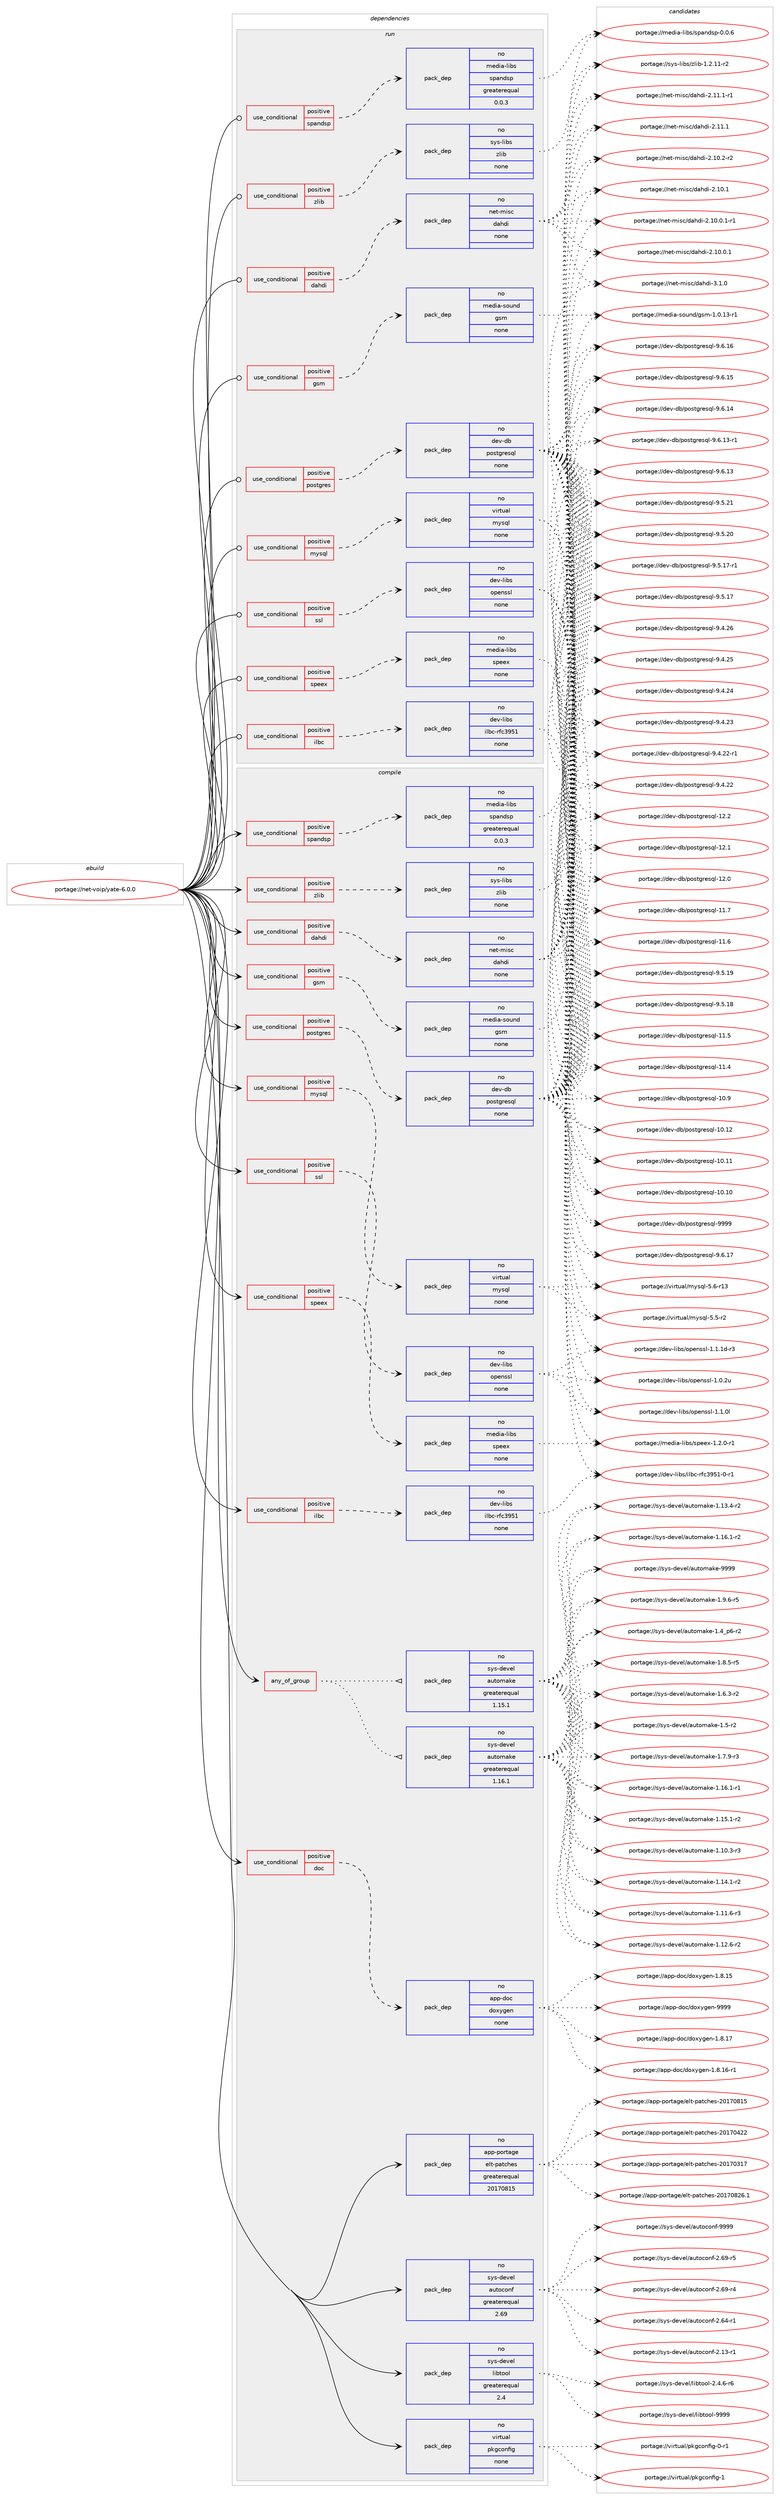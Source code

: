 digraph prolog {

# *************
# Graph options
# *************

newrank=true;
concentrate=true;
compound=true;
graph [rankdir=LR,fontname=Helvetica,fontsize=10,ranksep=1.5];#, ranksep=2.5, nodesep=0.2];
edge  [arrowhead=vee];
node  [fontname=Helvetica,fontsize=10];

# **********
# The ebuild
# **********

subgraph cluster_leftcol {
color=gray;
rank=same;
label=<<i>ebuild</i>>;
id [label="portage://net-voip/yate-6.0.0", color=red, width=4, href="../net-voip/yate-6.0.0.svg"];
}

# ****************
# The dependencies
# ****************

subgraph cluster_midcol {
color=gray;
label=<<i>dependencies</i>>;
subgraph cluster_compile {
fillcolor="#eeeeee";
style=filled;
label=<<i>compile</i>>;
subgraph any990 {
dependency47126 [label=<<TABLE BORDER="0" CELLBORDER="1" CELLSPACING="0" CELLPADDING="4"><TR><TD CELLPADDING="10">any_of_group</TD></TR></TABLE>>, shape=none, color=red];subgraph pack37690 {
dependency47127 [label=<<TABLE BORDER="0" CELLBORDER="1" CELLSPACING="0" CELLPADDING="4" WIDTH="220"><TR><TD ROWSPAN="6" CELLPADDING="30">pack_dep</TD></TR><TR><TD WIDTH="110">no</TD></TR><TR><TD>sys-devel</TD></TR><TR><TD>automake</TD></TR><TR><TD>greaterequal</TD></TR><TR><TD>1.16.1</TD></TR></TABLE>>, shape=none, color=blue];
}
dependency47126:e -> dependency47127:w [weight=20,style="dotted",arrowhead="oinv"];
subgraph pack37691 {
dependency47128 [label=<<TABLE BORDER="0" CELLBORDER="1" CELLSPACING="0" CELLPADDING="4" WIDTH="220"><TR><TD ROWSPAN="6" CELLPADDING="30">pack_dep</TD></TR><TR><TD WIDTH="110">no</TD></TR><TR><TD>sys-devel</TD></TR><TR><TD>automake</TD></TR><TR><TD>greaterequal</TD></TR><TR><TD>1.15.1</TD></TR></TABLE>>, shape=none, color=blue];
}
dependency47126:e -> dependency47128:w [weight=20,style="dotted",arrowhead="oinv"];
}
id:e -> dependency47126:w [weight=20,style="solid",arrowhead="vee"];
subgraph cond8442 {
dependency47129 [label=<<TABLE BORDER="0" CELLBORDER="1" CELLSPACING="0" CELLPADDING="4"><TR><TD ROWSPAN="3" CELLPADDING="10">use_conditional</TD></TR><TR><TD>positive</TD></TR><TR><TD>dahdi</TD></TR></TABLE>>, shape=none, color=red];
subgraph pack37692 {
dependency47130 [label=<<TABLE BORDER="0" CELLBORDER="1" CELLSPACING="0" CELLPADDING="4" WIDTH="220"><TR><TD ROWSPAN="6" CELLPADDING="30">pack_dep</TD></TR><TR><TD WIDTH="110">no</TD></TR><TR><TD>net-misc</TD></TR><TR><TD>dahdi</TD></TR><TR><TD>none</TD></TR><TR><TD></TD></TR></TABLE>>, shape=none, color=blue];
}
dependency47129:e -> dependency47130:w [weight=20,style="dashed",arrowhead="vee"];
}
id:e -> dependency47129:w [weight=20,style="solid",arrowhead="vee"];
subgraph cond8443 {
dependency47131 [label=<<TABLE BORDER="0" CELLBORDER="1" CELLSPACING="0" CELLPADDING="4"><TR><TD ROWSPAN="3" CELLPADDING="10">use_conditional</TD></TR><TR><TD>positive</TD></TR><TR><TD>doc</TD></TR></TABLE>>, shape=none, color=red];
subgraph pack37693 {
dependency47132 [label=<<TABLE BORDER="0" CELLBORDER="1" CELLSPACING="0" CELLPADDING="4" WIDTH="220"><TR><TD ROWSPAN="6" CELLPADDING="30">pack_dep</TD></TR><TR><TD WIDTH="110">no</TD></TR><TR><TD>app-doc</TD></TR><TR><TD>doxygen</TD></TR><TR><TD>none</TD></TR><TR><TD></TD></TR></TABLE>>, shape=none, color=blue];
}
dependency47131:e -> dependency47132:w [weight=20,style="dashed",arrowhead="vee"];
}
id:e -> dependency47131:w [weight=20,style="solid",arrowhead="vee"];
subgraph cond8444 {
dependency47133 [label=<<TABLE BORDER="0" CELLBORDER="1" CELLSPACING="0" CELLPADDING="4"><TR><TD ROWSPAN="3" CELLPADDING="10">use_conditional</TD></TR><TR><TD>positive</TD></TR><TR><TD>gsm</TD></TR></TABLE>>, shape=none, color=red];
subgraph pack37694 {
dependency47134 [label=<<TABLE BORDER="0" CELLBORDER="1" CELLSPACING="0" CELLPADDING="4" WIDTH="220"><TR><TD ROWSPAN="6" CELLPADDING="30">pack_dep</TD></TR><TR><TD WIDTH="110">no</TD></TR><TR><TD>media-sound</TD></TR><TR><TD>gsm</TD></TR><TR><TD>none</TD></TR><TR><TD></TD></TR></TABLE>>, shape=none, color=blue];
}
dependency47133:e -> dependency47134:w [weight=20,style="dashed",arrowhead="vee"];
}
id:e -> dependency47133:w [weight=20,style="solid",arrowhead="vee"];
subgraph cond8445 {
dependency47135 [label=<<TABLE BORDER="0" CELLBORDER="1" CELLSPACING="0" CELLPADDING="4"><TR><TD ROWSPAN="3" CELLPADDING="10">use_conditional</TD></TR><TR><TD>positive</TD></TR><TR><TD>ilbc</TD></TR></TABLE>>, shape=none, color=red];
subgraph pack37695 {
dependency47136 [label=<<TABLE BORDER="0" CELLBORDER="1" CELLSPACING="0" CELLPADDING="4" WIDTH="220"><TR><TD ROWSPAN="6" CELLPADDING="30">pack_dep</TD></TR><TR><TD WIDTH="110">no</TD></TR><TR><TD>dev-libs</TD></TR><TR><TD>ilbc-rfc3951</TD></TR><TR><TD>none</TD></TR><TR><TD></TD></TR></TABLE>>, shape=none, color=blue];
}
dependency47135:e -> dependency47136:w [weight=20,style="dashed",arrowhead="vee"];
}
id:e -> dependency47135:w [weight=20,style="solid",arrowhead="vee"];
subgraph cond8446 {
dependency47137 [label=<<TABLE BORDER="0" CELLBORDER="1" CELLSPACING="0" CELLPADDING="4"><TR><TD ROWSPAN="3" CELLPADDING="10">use_conditional</TD></TR><TR><TD>positive</TD></TR><TR><TD>mysql</TD></TR></TABLE>>, shape=none, color=red];
subgraph pack37696 {
dependency47138 [label=<<TABLE BORDER="0" CELLBORDER="1" CELLSPACING="0" CELLPADDING="4" WIDTH="220"><TR><TD ROWSPAN="6" CELLPADDING="30">pack_dep</TD></TR><TR><TD WIDTH="110">no</TD></TR><TR><TD>virtual</TD></TR><TR><TD>mysql</TD></TR><TR><TD>none</TD></TR><TR><TD></TD></TR></TABLE>>, shape=none, color=blue];
}
dependency47137:e -> dependency47138:w [weight=20,style="dashed",arrowhead="vee"];
}
id:e -> dependency47137:w [weight=20,style="solid",arrowhead="vee"];
subgraph cond8447 {
dependency47139 [label=<<TABLE BORDER="0" CELLBORDER="1" CELLSPACING="0" CELLPADDING="4"><TR><TD ROWSPAN="3" CELLPADDING="10">use_conditional</TD></TR><TR><TD>positive</TD></TR><TR><TD>postgres</TD></TR></TABLE>>, shape=none, color=red];
subgraph pack37697 {
dependency47140 [label=<<TABLE BORDER="0" CELLBORDER="1" CELLSPACING="0" CELLPADDING="4" WIDTH="220"><TR><TD ROWSPAN="6" CELLPADDING="30">pack_dep</TD></TR><TR><TD WIDTH="110">no</TD></TR><TR><TD>dev-db</TD></TR><TR><TD>postgresql</TD></TR><TR><TD>none</TD></TR><TR><TD></TD></TR></TABLE>>, shape=none, color=blue];
}
dependency47139:e -> dependency47140:w [weight=20,style="dashed",arrowhead="vee"];
}
id:e -> dependency47139:w [weight=20,style="solid",arrowhead="vee"];
subgraph cond8448 {
dependency47141 [label=<<TABLE BORDER="0" CELLBORDER="1" CELLSPACING="0" CELLPADDING="4"><TR><TD ROWSPAN="3" CELLPADDING="10">use_conditional</TD></TR><TR><TD>positive</TD></TR><TR><TD>spandsp</TD></TR></TABLE>>, shape=none, color=red];
subgraph pack37698 {
dependency47142 [label=<<TABLE BORDER="0" CELLBORDER="1" CELLSPACING="0" CELLPADDING="4" WIDTH="220"><TR><TD ROWSPAN="6" CELLPADDING="30">pack_dep</TD></TR><TR><TD WIDTH="110">no</TD></TR><TR><TD>media-libs</TD></TR><TR><TD>spandsp</TD></TR><TR><TD>greaterequal</TD></TR><TR><TD>0.0.3</TD></TR></TABLE>>, shape=none, color=blue];
}
dependency47141:e -> dependency47142:w [weight=20,style="dashed",arrowhead="vee"];
}
id:e -> dependency47141:w [weight=20,style="solid",arrowhead="vee"];
subgraph cond8449 {
dependency47143 [label=<<TABLE BORDER="0" CELLBORDER="1" CELLSPACING="0" CELLPADDING="4"><TR><TD ROWSPAN="3" CELLPADDING="10">use_conditional</TD></TR><TR><TD>positive</TD></TR><TR><TD>speex</TD></TR></TABLE>>, shape=none, color=red];
subgraph pack37699 {
dependency47144 [label=<<TABLE BORDER="0" CELLBORDER="1" CELLSPACING="0" CELLPADDING="4" WIDTH="220"><TR><TD ROWSPAN="6" CELLPADDING="30">pack_dep</TD></TR><TR><TD WIDTH="110">no</TD></TR><TR><TD>media-libs</TD></TR><TR><TD>speex</TD></TR><TR><TD>none</TD></TR><TR><TD></TD></TR></TABLE>>, shape=none, color=blue];
}
dependency47143:e -> dependency47144:w [weight=20,style="dashed",arrowhead="vee"];
}
id:e -> dependency47143:w [weight=20,style="solid",arrowhead="vee"];
subgraph cond8450 {
dependency47145 [label=<<TABLE BORDER="0" CELLBORDER="1" CELLSPACING="0" CELLPADDING="4"><TR><TD ROWSPAN="3" CELLPADDING="10">use_conditional</TD></TR><TR><TD>positive</TD></TR><TR><TD>ssl</TD></TR></TABLE>>, shape=none, color=red];
subgraph pack37700 {
dependency47146 [label=<<TABLE BORDER="0" CELLBORDER="1" CELLSPACING="0" CELLPADDING="4" WIDTH="220"><TR><TD ROWSPAN="6" CELLPADDING="30">pack_dep</TD></TR><TR><TD WIDTH="110">no</TD></TR><TR><TD>dev-libs</TD></TR><TR><TD>openssl</TD></TR><TR><TD>none</TD></TR><TR><TD></TD></TR></TABLE>>, shape=none, color=blue];
}
dependency47145:e -> dependency47146:w [weight=20,style="dashed",arrowhead="vee"];
}
id:e -> dependency47145:w [weight=20,style="solid",arrowhead="vee"];
subgraph cond8451 {
dependency47147 [label=<<TABLE BORDER="0" CELLBORDER="1" CELLSPACING="0" CELLPADDING="4"><TR><TD ROWSPAN="3" CELLPADDING="10">use_conditional</TD></TR><TR><TD>positive</TD></TR><TR><TD>zlib</TD></TR></TABLE>>, shape=none, color=red];
subgraph pack37701 {
dependency47148 [label=<<TABLE BORDER="0" CELLBORDER="1" CELLSPACING="0" CELLPADDING="4" WIDTH="220"><TR><TD ROWSPAN="6" CELLPADDING="30">pack_dep</TD></TR><TR><TD WIDTH="110">no</TD></TR><TR><TD>sys-libs</TD></TR><TR><TD>zlib</TD></TR><TR><TD>none</TD></TR><TR><TD></TD></TR></TABLE>>, shape=none, color=blue];
}
dependency47147:e -> dependency47148:w [weight=20,style="dashed",arrowhead="vee"];
}
id:e -> dependency47147:w [weight=20,style="solid",arrowhead="vee"];
subgraph pack37702 {
dependency47149 [label=<<TABLE BORDER="0" CELLBORDER="1" CELLSPACING="0" CELLPADDING="4" WIDTH="220"><TR><TD ROWSPAN="6" CELLPADDING="30">pack_dep</TD></TR><TR><TD WIDTH="110">no</TD></TR><TR><TD>app-portage</TD></TR><TR><TD>elt-patches</TD></TR><TR><TD>greaterequal</TD></TR><TR><TD>20170815</TD></TR></TABLE>>, shape=none, color=blue];
}
id:e -> dependency47149:w [weight=20,style="solid",arrowhead="vee"];
subgraph pack37703 {
dependency47150 [label=<<TABLE BORDER="0" CELLBORDER="1" CELLSPACING="0" CELLPADDING="4" WIDTH="220"><TR><TD ROWSPAN="6" CELLPADDING="30">pack_dep</TD></TR><TR><TD WIDTH="110">no</TD></TR><TR><TD>sys-devel</TD></TR><TR><TD>autoconf</TD></TR><TR><TD>greaterequal</TD></TR><TR><TD>2.69</TD></TR></TABLE>>, shape=none, color=blue];
}
id:e -> dependency47150:w [weight=20,style="solid",arrowhead="vee"];
subgraph pack37704 {
dependency47151 [label=<<TABLE BORDER="0" CELLBORDER="1" CELLSPACING="0" CELLPADDING="4" WIDTH="220"><TR><TD ROWSPAN="6" CELLPADDING="30">pack_dep</TD></TR><TR><TD WIDTH="110">no</TD></TR><TR><TD>sys-devel</TD></TR><TR><TD>libtool</TD></TR><TR><TD>greaterequal</TD></TR><TR><TD>2.4</TD></TR></TABLE>>, shape=none, color=blue];
}
id:e -> dependency47151:w [weight=20,style="solid",arrowhead="vee"];
subgraph pack37705 {
dependency47152 [label=<<TABLE BORDER="0" CELLBORDER="1" CELLSPACING="0" CELLPADDING="4" WIDTH="220"><TR><TD ROWSPAN="6" CELLPADDING="30">pack_dep</TD></TR><TR><TD WIDTH="110">no</TD></TR><TR><TD>virtual</TD></TR><TR><TD>pkgconfig</TD></TR><TR><TD>none</TD></TR><TR><TD></TD></TR></TABLE>>, shape=none, color=blue];
}
id:e -> dependency47152:w [weight=20,style="solid",arrowhead="vee"];
}
subgraph cluster_compileandrun {
fillcolor="#eeeeee";
style=filled;
label=<<i>compile and run</i>>;
}
subgraph cluster_run {
fillcolor="#eeeeee";
style=filled;
label=<<i>run</i>>;
subgraph cond8452 {
dependency47153 [label=<<TABLE BORDER="0" CELLBORDER="1" CELLSPACING="0" CELLPADDING="4"><TR><TD ROWSPAN="3" CELLPADDING="10">use_conditional</TD></TR><TR><TD>positive</TD></TR><TR><TD>dahdi</TD></TR></TABLE>>, shape=none, color=red];
subgraph pack37706 {
dependency47154 [label=<<TABLE BORDER="0" CELLBORDER="1" CELLSPACING="0" CELLPADDING="4" WIDTH="220"><TR><TD ROWSPAN="6" CELLPADDING="30">pack_dep</TD></TR><TR><TD WIDTH="110">no</TD></TR><TR><TD>net-misc</TD></TR><TR><TD>dahdi</TD></TR><TR><TD>none</TD></TR><TR><TD></TD></TR></TABLE>>, shape=none, color=blue];
}
dependency47153:e -> dependency47154:w [weight=20,style="dashed",arrowhead="vee"];
}
id:e -> dependency47153:w [weight=20,style="solid",arrowhead="odot"];
subgraph cond8453 {
dependency47155 [label=<<TABLE BORDER="0" CELLBORDER="1" CELLSPACING="0" CELLPADDING="4"><TR><TD ROWSPAN="3" CELLPADDING="10">use_conditional</TD></TR><TR><TD>positive</TD></TR><TR><TD>gsm</TD></TR></TABLE>>, shape=none, color=red];
subgraph pack37707 {
dependency47156 [label=<<TABLE BORDER="0" CELLBORDER="1" CELLSPACING="0" CELLPADDING="4" WIDTH="220"><TR><TD ROWSPAN="6" CELLPADDING="30">pack_dep</TD></TR><TR><TD WIDTH="110">no</TD></TR><TR><TD>media-sound</TD></TR><TR><TD>gsm</TD></TR><TR><TD>none</TD></TR><TR><TD></TD></TR></TABLE>>, shape=none, color=blue];
}
dependency47155:e -> dependency47156:w [weight=20,style="dashed",arrowhead="vee"];
}
id:e -> dependency47155:w [weight=20,style="solid",arrowhead="odot"];
subgraph cond8454 {
dependency47157 [label=<<TABLE BORDER="0" CELLBORDER="1" CELLSPACING="0" CELLPADDING="4"><TR><TD ROWSPAN="3" CELLPADDING="10">use_conditional</TD></TR><TR><TD>positive</TD></TR><TR><TD>ilbc</TD></TR></TABLE>>, shape=none, color=red];
subgraph pack37708 {
dependency47158 [label=<<TABLE BORDER="0" CELLBORDER="1" CELLSPACING="0" CELLPADDING="4" WIDTH="220"><TR><TD ROWSPAN="6" CELLPADDING="30">pack_dep</TD></TR><TR><TD WIDTH="110">no</TD></TR><TR><TD>dev-libs</TD></TR><TR><TD>ilbc-rfc3951</TD></TR><TR><TD>none</TD></TR><TR><TD></TD></TR></TABLE>>, shape=none, color=blue];
}
dependency47157:e -> dependency47158:w [weight=20,style="dashed",arrowhead="vee"];
}
id:e -> dependency47157:w [weight=20,style="solid",arrowhead="odot"];
subgraph cond8455 {
dependency47159 [label=<<TABLE BORDER="0" CELLBORDER="1" CELLSPACING="0" CELLPADDING="4"><TR><TD ROWSPAN="3" CELLPADDING="10">use_conditional</TD></TR><TR><TD>positive</TD></TR><TR><TD>mysql</TD></TR></TABLE>>, shape=none, color=red];
subgraph pack37709 {
dependency47160 [label=<<TABLE BORDER="0" CELLBORDER="1" CELLSPACING="0" CELLPADDING="4" WIDTH="220"><TR><TD ROWSPAN="6" CELLPADDING="30">pack_dep</TD></TR><TR><TD WIDTH="110">no</TD></TR><TR><TD>virtual</TD></TR><TR><TD>mysql</TD></TR><TR><TD>none</TD></TR><TR><TD></TD></TR></TABLE>>, shape=none, color=blue];
}
dependency47159:e -> dependency47160:w [weight=20,style="dashed",arrowhead="vee"];
}
id:e -> dependency47159:w [weight=20,style="solid",arrowhead="odot"];
subgraph cond8456 {
dependency47161 [label=<<TABLE BORDER="0" CELLBORDER="1" CELLSPACING="0" CELLPADDING="4"><TR><TD ROWSPAN="3" CELLPADDING="10">use_conditional</TD></TR><TR><TD>positive</TD></TR><TR><TD>postgres</TD></TR></TABLE>>, shape=none, color=red];
subgraph pack37710 {
dependency47162 [label=<<TABLE BORDER="0" CELLBORDER="1" CELLSPACING="0" CELLPADDING="4" WIDTH="220"><TR><TD ROWSPAN="6" CELLPADDING="30">pack_dep</TD></TR><TR><TD WIDTH="110">no</TD></TR><TR><TD>dev-db</TD></TR><TR><TD>postgresql</TD></TR><TR><TD>none</TD></TR><TR><TD></TD></TR></TABLE>>, shape=none, color=blue];
}
dependency47161:e -> dependency47162:w [weight=20,style="dashed",arrowhead="vee"];
}
id:e -> dependency47161:w [weight=20,style="solid",arrowhead="odot"];
subgraph cond8457 {
dependency47163 [label=<<TABLE BORDER="0" CELLBORDER="1" CELLSPACING="0" CELLPADDING="4"><TR><TD ROWSPAN="3" CELLPADDING="10">use_conditional</TD></TR><TR><TD>positive</TD></TR><TR><TD>spandsp</TD></TR></TABLE>>, shape=none, color=red];
subgraph pack37711 {
dependency47164 [label=<<TABLE BORDER="0" CELLBORDER="1" CELLSPACING="0" CELLPADDING="4" WIDTH="220"><TR><TD ROWSPAN="6" CELLPADDING="30">pack_dep</TD></TR><TR><TD WIDTH="110">no</TD></TR><TR><TD>media-libs</TD></TR><TR><TD>spandsp</TD></TR><TR><TD>greaterequal</TD></TR><TR><TD>0.0.3</TD></TR></TABLE>>, shape=none, color=blue];
}
dependency47163:e -> dependency47164:w [weight=20,style="dashed",arrowhead="vee"];
}
id:e -> dependency47163:w [weight=20,style="solid",arrowhead="odot"];
subgraph cond8458 {
dependency47165 [label=<<TABLE BORDER="0" CELLBORDER="1" CELLSPACING="0" CELLPADDING="4"><TR><TD ROWSPAN="3" CELLPADDING="10">use_conditional</TD></TR><TR><TD>positive</TD></TR><TR><TD>speex</TD></TR></TABLE>>, shape=none, color=red];
subgraph pack37712 {
dependency47166 [label=<<TABLE BORDER="0" CELLBORDER="1" CELLSPACING="0" CELLPADDING="4" WIDTH="220"><TR><TD ROWSPAN="6" CELLPADDING="30">pack_dep</TD></TR><TR><TD WIDTH="110">no</TD></TR><TR><TD>media-libs</TD></TR><TR><TD>speex</TD></TR><TR><TD>none</TD></TR><TR><TD></TD></TR></TABLE>>, shape=none, color=blue];
}
dependency47165:e -> dependency47166:w [weight=20,style="dashed",arrowhead="vee"];
}
id:e -> dependency47165:w [weight=20,style="solid",arrowhead="odot"];
subgraph cond8459 {
dependency47167 [label=<<TABLE BORDER="0" CELLBORDER="1" CELLSPACING="0" CELLPADDING="4"><TR><TD ROWSPAN="3" CELLPADDING="10">use_conditional</TD></TR><TR><TD>positive</TD></TR><TR><TD>ssl</TD></TR></TABLE>>, shape=none, color=red];
subgraph pack37713 {
dependency47168 [label=<<TABLE BORDER="0" CELLBORDER="1" CELLSPACING="0" CELLPADDING="4" WIDTH="220"><TR><TD ROWSPAN="6" CELLPADDING="30">pack_dep</TD></TR><TR><TD WIDTH="110">no</TD></TR><TR><TD>dev-libs</TD></TR><TR><TD>openssl</TD></TR><TR><TD>none</TD></TR><TR><TD></TD></TR></TABLE>>, shape=none, color=blue];
}
dependency47167:e -> dependency47168:w [weight=20,style="dashed",arrowhead="vee"];
}
id:e -> dependency47167:w [weight=20,style="solid",arrowhead="odot"];
subgraph cond8460 {
dependency47169 [label=<<TABLE BORDER="0" CELLBORDER="1" CELLSPACING="0" CELLPADDING="4"><TR><TD ROWSPAN="3" CELLPADDING="10">use_conditional</TD></TR><TR><TD>positive</TD></TR><TR><TD>zlib</TD></TR></TABLE>>, shape=none, color=red];
subgraph pack37714 {
dependency47170 [label=<<TABLE BORDER="0" CELLBORDER="1" CELLSPACING="0" CELLPADDING="4" WIDTH="220"><TR><TD ROWSPAN="6" CELLPADDING="30">pack_dep</TD></TR><TR><TD WIDTH="110">no</TD></TR><TR><TD>sys-libs</TD></TR><TR><TD>zlib</TD></TR><TR><TD>none</TD></TR><TR><TD></TD></TR></TABLE>>, shape=none, color=blue];
}
dependency47169:e -> dependency47170:w [weight=20,style="dashed",arrowhead="vee"];
}
id:e -> dependency47169:w [weight=20,style="solid",arrowhead="odot"];
}
}

# **************
# The candidates
# **************

subgraph cluster_choices {
rank=same;
color=gray;
label=<<i>candidates</i>>;

subgraph choice37690 {
color=black;
nodesep=1;
choice115121115451001011181011084797117116111109971071014557575757 [label="portage://sys-devel/automake-9999", color=red, width=4,href="../sys-devel/automake-9999.svg"];
choice115121115451001011181011084797117116111109971071014549465746544511453 [label="portage://sys-devel/automake-1.9.6-r5", color=red, width=4,href="../sys-devel/automake-1.9.6-r5.svg"];
choice115121115451001011181011084797117116111109971071014549465646534511453 [label="portage://sys-devel/automake-1.8.5-r5", color=red, width=4,href="../sys-devel/automake-1.8.5-r5.svg"];
choice115121115451001011181011084797117116111109971071014549465546574511451 [label="portage://sys-devel/automake-1.7.9-r3", color=red, width=4,href="../sys-devel/automake-1.7.9-r3.svg"];
choice115121115451001011181011084797117116111109971071014549465446514511450 [label="portage://sys-devel/automake-1.6.3-r2", color=red, width=4,href="../sys-devel/automake-1.6.3-r2.svg"];
choice11512111545100101118101108479711711611110997107101454946534511450 [label="portage://sys-devel/automake-1.5-r2", color=red, width=4,href="../sys-devel/automake-1.5-r2.svg"];
choice115121115451001011181011084797117116111109971071014549465295112544511450 [label="portage://sys-devel/automake-1.4_p6-r2", color=red, width=4,href="../sys-devel/automake-1.4_p6-r2.svg"];
choice11512111545100101118101108479711711611110997107101454946495446494511450 [label="portage://sys-devel/automake-1.16.1-r2", color=red, width=4,href="../sys-devel/automake-1.16.1-r2.svg"];
choice11512111545100101118101108479711711611110997107101454946495446494511449 [label="portage://sys-devel/automake-1.16.1-r1", color=red, width=4,href="../sys-devel/automake-1.16.1-r1.svg"];
choice11512111545100101118101108479711711611110997107101454946495346494511450 [label="portage://sys-devel/automake-1.15.1-r2", color=red, width=4,href="../sys-devel/automake-1.15.1-r2.svg"];
choice11512111545100101118101108479711711611110997107101454946495246494511450 [label="portage://sys-devel/automake-1.14.1-r2", color=red, width=4,href="../sys-devel/automake-1.14.1-r2.svg"];
choice11512111545100101118101108479711711611110997107101454946495146524511450 [label="portage://sys-devel/automake-1.13.4-r2", color=red, width=4,href="../sys-devel/automake-1.13.4-r2.svg"];
choice11512111545100101118101108479711711611110997107101454946495046544511450 [label="portage://sys-devel/automake-1.12.6-r2", color=red, width=4,href="../sys-devel/automake-1.12.6-r2.svg"];
choice11512111545100101118101108479711711611110997107101454946494946544511451 [label="portage://sys-devel/automake-1.11.6-r3", color=red, width=4,href="../sys-devel/automake-1.11.6-r3.svg"];
choice11512111545100101118101108479711711611110997107101454946494846514511451 [label="portage://sys-devel/automake-1.10.3-r3", color=red, width=4,href="../sys-devel/automake-1.10.3-r3.svg"];
dependency47127:e -> choice115121115451001011181011084797117116111109971071014557575757:w [style=dotted,weight="100"];
dependency47127:e -> choice115121115451001011181011084797117116111109971071014549465746544511453:w [style=dotted,weight="100"];
dependency47127:e -> choice115121115451001011181011084797117116111109971071014549465646534511453:w [style=dotted,weight="100"];
dependency47127:e -> choice115121115451001011181011084797117116111109971071014549465546574511451:w [style=dotted,weight="100"];
dependency47127:e -> choice115121115451001011181011084797117116111109971071014549465446514511450:w [style=dotted,weight="100"];
dependency47127:e -> choice11512111545100101118101108479711711611110997107101454946534511450:w [style=dotted,weight="100"];
dependency47127:e -> choice115121115451001011181011084797117116111109971071014549465295112544511450:w [style=dotted,weight="100"];
dependency47127:e -> choice11512111545100101118101108479711711611110997107101454946495446494511450:w [style=dotted,weight="100"];
dependency47127:e -> choice11512111545100101118101108479711711611110997107101454946495446494511449:w [style=dotted,weight="100"];
dependency47127:e -> choice11512111545100101118101108479711711611110997107101454946495346494511450:w [style=dotted,weight="100"];
dependency47127:e -> choice11512111545100101118101108479711711611110997107101454946495246494511450:w [style=dotted,weight="100"];
dependency47127:e -> choice11512111545100101118101108479711711611110997107101454946495146524511450:w [style=dotted,weight="100"];
dependency47127:e -> choice11512111545100101118101108479711711611110997107101454946495046544511450:w [style=dotted,weight="100"];
dependency47127:e -> choice11512111545100101118101108479711711611110997107101454946494946544511451:w [style=dotted,weight="100"];
dependency47127:e -> choice11512111545100101118101108479711711611110997107101454946494846514511451:w [style=dotted,weight="100"];
}
subgraph choice37691 {
color=black;
nodesep=1;
choice115121115451001011181011084797117116111109971071014557575757 [label="portage://sys-devel/automake-9999", color=red, width=4,href="../sys-devel/automake-9999.svg"];
choice115121115451001011181011084797117116111109971071014549465746544511453 [label="portage://sys-devel/automake-1.9.6-r5", color=red, width=4,href="../sys-devel/automake-1.9.6-r5.svg"];
choice115121115451001011181011084797117116111109971071014549465646534511453 [label="portage://sys-devel/automake-1.8.5-r5", color=red, width=4,href="../sys-devel/automake-1.8.5-r5.svg"];
choice115121115451001011181011084797117116111109971071014549465546574511451 [label="portage://sys-devel/automake-1.7.9-r3", color=red, width=4,href="../sys-devel/automake-1.7.9-r3.svg"];
choice115121115451001011181011084797117116111109971071014549465446514511450 [label="portage://sys-devel/automake-1.6.3-r2", color=red, width=4,href="../sys-devel/automake-1.6.3-r2.svg"];
choice11512111545100101118101108479711711611110997107101454946534511450 [label="portage://sys-devel/automake-1.5-r2", color=red, width=4,href="../sys-devel/automake-1.5-r2.svg"];
choice115121115451001011181011084797117116111109971071014549465295112544511450 [label="portage://sys-devel/automake-1.4_p6-r2", color=red, width=4,href="../sys-devel/automake-1.4_p6-r2.svg"];
choice11512111545100101118101108479711711611110997107101454946495446494511450 [label="portage://sys-devel/automake-1.16.1-r2", color=red, width=4,href="../sys-devel/automake-1.16.1-r2.svg"];
choice11512111545100101118101108479711711611110997107101454946495446494511449 [label="portage://sys-devel/automake-1.16.1-r1", color=red, width=4,href="../sys-devel/automake-1.16.1-r1.svg"];
choice11512111545100101118101108479711711611110997107101454946495346494511450 [label="portage://sys-devel/automake-1.15.1-r2", color=red, width=4,href="../sys-devel/automake-1.15.1-r2.svg"];
choice11512111545100101118101108479711711611110997107101454946495246494511450 [label="portage://sys-devel/automake-1.14.1-r2", color=red, width=4,href="../sys-devel/automake-1.14.1-r2.svg"];
choice11512111545100101118101108479711711611110997107101454946495146524511450 [label="portage://sys-devel/automake-1.13.4-r2", color=red, width=4,href="../sys-devel/automake-1.13.4-r2.svg"];
choice11512111545100101118101108479711711611110997107101454946495046544511450 [label="portage://sys-devel/automake-1.12.6-r2", color=red, width=4,href="../sys-devel/automake-1.12.6-r2.svg"];
choice11512111545100101118101108479711711611110997107101454946494946544511451 [label="portage://sys-devel/automake-1.11.6-r3", color=red, width=4,href="../sys-devel/automake-1.11.6-r3.svg"];
choice11512111545100101118101108479711711611110997107101454946494846514511451 [label="portage://sys-devel/automake-1.10.3-r3", color=red, width=4,href="../sys-devel/automake-1.10.3-r3.svg"];
dependency47128:e -> choice115121115451001011181011084797117116111109971071014557575757:w [style=dotted,weight="100"];
dependency47128:e -> choice115121115451001011181011084797117116111109971071014549465746544511453:w [style=dotted,weight="100"];
dependency47128:e -> choice115121115451001011181011084797117116111109971071014549465646534511453:w [style=dotted,weight="100"];
dependency47128:e -> choice115121115451001011181011084797117116111109971071014549465546574511451:w [style=dotted,weight="100"];
dependency47128:e -> choice115121115451001011181011084797117116111109971071014549465446514511450:w [style=dotted,weight="100"];
dependency47128:e -> choice11512111545100101118101108479711711611110997107101454946534511450:w [style=dotted,weight="100"];
dependency47128:e -> choice115121115451001011181011084797117116111109971071014549465295112544511450:w [style=dotted,weight="100"];
dependency47128:e -> choice11512111545100101118101108479711711611110997107101454946495446494511450:w [style=dotted,weight="100"];
dependency47128:e -> choice11512111545100101118101108479711711611110997107101454946495446494511449:w [style=dotted,weight="100"];
dependency47128:e -> choice11512111545100101118101108479711711611110997107101454946495346494511450:w [style=dotted,weight="100"];
dependency47128:e -> choice11512111545100101118101108479711711611110997107101454946495246494511450:w [style=dotted,weight="100"];
dependency47128:e -> choice11512111545100101118101108479711711611110997107101454946495146524511450:w [style=dotted,weight="100"];
dependency47128:e -> choice11512111545100101118101108479711711611110997107101454946495046544511450:w [style=dotted,weight="100"];
dependency47128:e -> choice11512111545100101118101108479711711611110997107101454946494946544511451:w [style=dotted,weight="100"];
dependency47128:e -> choice11512111545100101118101108479711711611110997107101454946494846514511451:w [style=dotted,weight="100"];
}
subgraph choice37692 {
color=black;
nodesep=1;
choice11010111645109105115994710097104100105455146494648 [label="portage://net-misc/dahdi-3.1.0", color=red, width=4,href="../net-misc/dahdi-3.1.0.svg"];
choice11010111645109105115994710097104100105455046494946494511449 [label="portage://net-misc/dahdi-2.11.1-r1", color=red, width=4,href="../net-misc/dahdi-2.11.1-r1.svg"];
choice1101011164510910511599471009710410010545504649494649 [label="portage://net-misc/dahdi-2.11.1", color=red, width=4,href="../net-misc/dahdi-2.11.1.svg"];
choice11010111645109105115994710097104100105455046494846504511450 [label="portage://net-misc/dahdi-2.10.2-r2", color=red, width=4,href="../net-misc/dahdi-2.10.2-r2.svg"];
choice1101011164510910511599471009710410010545504649484649 [label="portage://net-misc/dahdi-2.10.1", color=red, width=4,href="../net-misc/dahdi-2.10.1.svg"];
choice110101116451091051159947100971041001054550464948464846494511449 [label="portage://net-misc/dahdi-2.10.0.1-r1", color=red, width=4,href="../net-misc/dahdi-2.10.0.1-r1.svg"];
choice11010111645109105115994710097104100105455046494846484649 [label="portage://net-misc/dahdi-2.10.0.1", color=red, width=4,href="../net-misc/dahdi-2.10.0.1.svg"];
dependency47130:e -> choice11010111645109105115994710097104100105455146494648:w [style=dotted,weight="100"];
dependency47130:e -> choice11010111645109105115994710097104100105455046494946494511449:w [style=dotted,weight="100"];
dependency47130:e -> choice1101011164510910511599471009710410010545504649494649:w [style=dotted,weight="100"];
dependency47130:e -> choice11010111645109105115994710097104100105455046494846504511450:w [style=dotted,weight="100"];
dependency47130:e -> choice1101011164510910511599471009710410010545504649484649:w [style=dotted,weight="100"];
dependency47130:e -> choice110101116451091051159947100971041001054550464948464846494511449:w [style=dotted,weight="100"];
dependency47130:e -> choice11010111645109105115994710097104100105455046494846484649:w [style=dotted,weight="100"];
}
subgraph choice37693 {
color=black;
nodesep=1;
choice971121124510011199471001111201211031011104557575757 [label="portage://app-doc/doxygen-9999", color=red, width=4,href="../app-doc/doxygen-9999.svg"];
choice9711211245100111994710011112012110310111045494656464955 [label="portage://app-doc/doxygen-1.8.17", color=red, width=4,href="../app-doc/doxygen-1.8.17.svg"];
choice97112112451001119947100111120121103101110454946564649544511449 [label="portage://app-doc/doxygen-1.8.16-r1", color=red, width=4,href="../app-doc/doxygen-1.8.16-r1.svg"];
choice9711211245100111994710011112012110310111045494656464953 [label="portage://app-doc/doxygen-1.8.15", color=red, width=4,href="../app-doc/doxygen-1.8.15.svg"];
dependency47132:e -> choice971121124510011199471001111201211031011104557575757:w [style=dotted,weight="100"];
dependency47132:e -> choice9711211245100111994710011112012110310111045494656464955:w [style=dotted,weight="100"];
dependency47132:e -> choice97112112451001119947100111120121103101110454946564649544511449:w [style=dotted,weight="100"];
dependency47132:e -> choice9711211245100111994710011112012110310111045494656464953:w [style=dotted,weight="100"];
}
subgraph choice37694 {
color=black;
nodesep=1;
choice109101100105974511511111711010047103115109454946484649514511449 [label="portage://media-sound/gsm-1.0.13-r1", color=red, width=4,href="../media-sound/gsm-1.0.13-r1.svg"];
dependency47134:e -> choice109101100105974511511111711010047103115109454946484649514511449:w [style=dotted,weight="100"];
}
subgraph choice37695 {
color=black;
nodesep=1;
choice100101118451081059811547105108989945114102995157534945484511449 [label="portage://dev-libs/ilbc-rfc3951-0-r1", color=red, width=4,href="../dev-libs/ilbc-rfc3951-0-r1.svg"];
dependency47136:e -> choice100101118451081059811547105108989945114102995157534945484511449:w [style=dotted,weight="100"];
}
subgraph choice37696 {
color=black;
nodesep=1;
choice118105114116117971084710912111511310845534654451144951 [label="portage://virtual/mysql-5.6-r13", color=red, width=4,href="../virtual/mysql-5.6-r13.svg"];
choice1181051141161179710847109121115113108455346534511450 [label="portage://virtual/mysql-5.5-r2", color=red, width=4,href="../virtual/mysql-5.5-r2.svg"];
dependency47138:e -> choice118105114116117971084710912111511310845534654451144951:w [style=dotted,weight="100"];
dependency47138:e -> choice1181051141161179710847109121115113108455346534511450:w [style=dotted,weight="100"];
}
subgraph choice37697 {
color=black;
nodesep=1;
choice1001011184510098471121111151161031141011151131084557575757 [label="portage://dev-db/postgresql-9999", color=red, width=4,href="../dev-db/postgresql-9999.svg"];
choice10010111845100984711211111511610311410111511310845574654464955 [label="portage://dev-db/postgresql-9.6.17", color=red, width=4,href="../dev-db/postgresql-9.6.17.svg"];
choice10010111845100984711211111511610311410111511310845574654464954 [label="portage://dev-db/postgresql-9.6.16", color=red, width=4,href="../dev-db/postgresql-9.6.16.svg"];
choice10010111845100984711211111511610311410111511310845574654464953 [label="portage://dev-db/postgresql-9.6.15", color=red, width=4,href="../dev-db/postgresql-9.6.15.svg"];
choice10010111845100984711211111511610311410111511310845574654464952 [label="portage://dev-db/postgresql-9.6.14", color=red, width=4,href="../dev-db/postgresql-9.6.14.svg"];
choice100101118451009847112111115116103114101115113108455746544649514511449 [label="portage://dev-db/postgresql-9.6.13-r1", color=red, width=4,href="../dev-db/postgresql-9.6.13-r1.svg"];
choice10010111845100984711211111511610311410111511310845574654464951 [label="portage://dev-db/postgresql-9.6.13", color=red, width=4,href="../dev-db/postgresql-9.6.13.svg"];
choice10010111845100984711211111511610311410111511310845574653465049 [label="portage://dev-db/postgresql-9.5.21", color=red, width=4,href="../dev-db/postgresql-9.5.21.svg"];
choice10010111845100984711211111511610311410111511310845574653465048 [label="portage://dev-db/postgresql-9.5.20", color=red, width=4,href="../dev-db/postgresql-9.5.20.svg"];
choice10010111845100984711211111511610311410111511310845574653464957 [label="portage://dev-db/postgresql-9.5.19", color=red, width=4,href="../dev-db/postgresql-9.5.19.svg"];
choice10010111845100984711211111511610311410111511310845574653464956 [label="portage://dev-db/postgresql-9.5.18", color=red, width=4,href="../dev-db/postgresql-9.5.18.svg"];
choice100101118451009847112111115116103114101115113108455746534649554511449 [label="portage://dev-db/postgresql-9.5.17-r1", color=red, width=4,href="../dev-db/postgresql-9.5.17-r1.svg"];
choice10010111845100984711211111511610311410111511310845574653464955 [label="portage://dev-db/postgresql-9.5.17", color=red, width=4,href="../dev-db/postgresql-9.5.17.svg"];
choice10010111845100984711211111511610311410111511310845574652465054 [label="portage://dev-db/postgresql-9.4.26", color=red, width=4,href="../dev-db/postgresql-9.4.26.svg"];
choice10010111845100984711211111511610311410111511310845574652465053 [label="portage://dev-db/postgresql-9.4.25", color=red, width=4,href="../dev-db/postgresql-9.4.25.svg"];
choice10010111845100984711211111511610311410111511310845574652465052 [label="portage://dev-db/postgresql-9.4.24", color=red, width=4,href="../dev-db/postgresql-9.4.24.svg"];
choice10010111845100984711211111511610311410111511310845574652465051 [label="portage://dev-db/postgresql-9.4.23", color=red, width=4,href="../dev-db/postgresql-9.4.23.svg"];
choice100101118451009847112111115116103114101115113108455746524650504511449 [label="portage://dev-db/postgresql-9.4.22-r1", color=red, width=4,href="../dev-db/postgresql-9.4.22-r1.svg"];
choice10010111845100984711211111511610311410111511310845574652465050 [label="portage://dev-db/postgresql-9.4.22", color=red, width=4,href="../dev-db/postgresql-9.4.22.svg"];
choice1001011184510098471121111151161031141011151131084549504650 [label="portage://dev-db/postgresql-12.2", color=red, width=4,href="../dev-db/postgresql-12.2.svg"];
choice1001011184510098471121111151161031141011151131084549504649 [label="portage://dev-db/postgresql-12.1", color=red, width=4,href="../dev-db/postgresql-12.1.svg"];
choice1001011184510098471121111151161031141011151131084549504648 [label="portage://dev-db/postgresql-12.0", color=red, width=4,href="../dev-db/postgresql-12.0.svg"];
choice1001011184510098471121111151161031141011151131084549494655 [label="portage://dev-db/postgresql-11.7", color=red, width=4,href="../dev-db/postgresql-11.7.svg"];
choice1001011184510098471121111151161031141011151131084549494654 [label="portage://dev-db/postgresql-11.6", color=red, width=4,href="../dev-db/postgresql-11.6.svg"];
choice1001011184510098471121111151161031141011151131084549494653 [label="portage://dev-db/postgresql-11.5", color=red, width=4,href="../dev-db/postgresql-11.5.svg"];
choice1001011184510098471121111151161031141011151131084549494652 [label="portage://dev-db/postgresql-11.4", color=red, width=4,href="../dev-db/postgresql-11.4.svg"];
choice1001011184510098471121111151161031141011151131084549484657 [label="portage://dev-db/postgresql-10.9", color=red, width=4,href="../dev-db/postgresql-10.9.svg"];
choice100101118451009847112111115116103114101115113108454948464950 [label="portage://dev-db/postgresql-10.12", color=red, width=4,href="../dev-db/postgresql-10.12.svg"];
choice100101118451009847112111115116103114101115113108454948464949 [label="portage://dev-db/postgresql-10.11", color=red, width=4,href="../dev-db/postgresql-10.11.svg"];
choice100101118451009847112111115116103114101115113108454948464948 [label="portage://dev-db/postgresql-10.10", color=red, width=4,href="../dev-db/postgresql-10.10.svg"];
dependency47140:e -> choice1001011184510098471121111151161031141011151131084557575757:w [style=dotted,weight="100"];
dependency47140:e -> choice10010111845100984711211111511610311410111511310845574654464955:w [style=dotted,weight="100"];
dependency47140:e -> choice10010111845100984711211111511610311410111511310845574654464954:w [style=dotted,weight="100"];
dependency47140:e -> choice10010111845100984711211111511610311410111511310845574654464953:w [style=dotted,weight="100"];
dependency47140:e -> choice10010111845100984711211111511610311410111511310845574654464952:w [style=dotted,weight="100"];
dependency47140:e -> choice100101118451009847112111115116103114101115113108455746544649514511449:w [style=dotted,weight="100"];
dependency47140:e -> choice10010111845100984711211111511610311410111511310845574654464951:w [style=dotted,weight="100"];
dependency47140:e -> choice10010111845100984711211111511610311410111511310845574653465049:w [style=dotted,weight="100"];
dependency47140:e -> choice10010111845100984711211111511610311410111511310845574653465048:w [style=dotted,weight="100"];
dependency47140:e -> choice10010111845100984711211111511610311410111511310845574653464957:w [style=dotted,weight="100"];
dependency47140:e -> choice10010111845100984711211111511610311410111511310845574653464956:w [style=dotted,weight="100"];
dependency47140:e -> choice100101118451009847112111115116103114101115113108455746534649554511449:w [style=dotted,weight="100"];
dependency47140:e -> choice10010111845100984711211111511610311410111511310845574653464955:w [style=dotted,weight="100"];
dependency47140:e -> choice10010111845100984711211111511610311410111511310845574652465054:w [style=dotted,weight="100"];
dependency47140:e -> choice10010111845100984711211111511610311410111511310845574652465053:w [style=dotted,weight="100"];
dependency47140:e -> choice10010111845100984711211111511610311410111511310845574652465052:w [style=dotted,weight="100"];
dependency47140:e -> choice10010111845100984711211111511610311410111511310845574652465051:w [style=dotted,weight="100"];
dependency47140:e -> choice100101118451009847112111115116103114101115113108455746524650504511449:w [style=dotted,weight="100"];
dependency47140:e -> choice10010111845100984711211111511610311410111511310845574652465050:w [style=dotted,weight="100"];
dependency47140:e -> choice1001011184510098471121111151161031141011151131084549504650:w [style=dotted,weight="100"];
dependency47140:e -> choice1001011184510098471121111151161031141011151131084549504649:w [style=dotted,weight="100"];
dependency47140:e -> choice1001011184510098471121111151161031141011151131084549504648:w [style=dotted,weight="100"];
dependency47140:e -> choice1001011184510098471121111151161031141011151131084549494655:w [style=dotted,weight="100"];
dependency47140:e -> choice1001011184510098471121111151161031141011151131084549494654:w [style=dotted,weight="100"];
dependency47140:e -> choice1001011184510098471121111151161031141011151131084549494653:w [style=dotted,weight="100"];
dependency47140:e -> choice1001011184510098471121111151161031141011151131084549494652:w [style=dotted,weight="100"];
dependency47140:e -> choice1001011184510098471121111151161031141011151131084549484657:w [style=dotted,weight="100"];
dependency47140:e -> choice100101118451009847112111115116103114101115113108454948464950:w [style=dotted,weight="100"];
dependency47140:e -> choice100101118451009847112111115116103114101115113108454948464949:w [style=dotted,weight="100"];
dependency47140:e -> choice100101118451009847112111115116103114101115113108454948464948:w [style=dotted,weight="100"];
}
subgraph choice37698 {
color=black;
nodesep=1;
choice1091011001059745108105981154711511297110100115112454846484654 [label="portage://media-libs/spandsp-0.0.6", color=red, width=4,href="../media-libs/spandsp-0.0.6.svg"];
dependency47142:e -> choice1091011001059745108105981154711511297110100115112454846484654:w [style=dotted,weight="100"];
}
subgraph choice37699 {
color=black;
nodesep=1;
choice109101100105974510810598115471151121011011204549465046484511449 [label="portage://media-libs/speex-1.2.0-r1", color=red, width=4,href="../media-libs/speex-1.2.0-r1.svg"];
dependency47144:e -> choice109101100105974510810598115471151121011011204549465046484511449:w [style=dotted,weight="100"];
}
subgraph choice37700 {
color=black;
nodesep=1;
choice1001011184510810598115471111121011101151151084549464946491004511451 [label="portage://dev-libs/openssl-1.1.1d-r3", color=red, width=4,href="../dev-libs/openssl-1.1.1d-r3.svg"];
choice100101118451081059811547111112101110115115108454946494648108 [label="portage://dev-libs/openssl-1.1.0l", color=red, width=4,href="../dev-libs/openssl-1.1.0l.svg"];
choice100101118451081059811547111112101110115115108454946484650117 [label="portage://dev-libs/openssl-1.0.2u", color=red, width=4,href="../dev-libs/openssl-1.0.2u.svg"];
dependency47146:e -> choice1001011184510810598115471111121011101151151084549464946491004511451:w [style=dotted,weight="100"];
dependency47146:e -> choice100101118451081059811547111112101110115115108454946494648108:w [style=dotted,weight="100"];
dependency47146:e -> choice100101118451081059811547111112101110115115108454946484650117:w [style=dotted,weight="100"];
}
subgraph choice37701 {
color=black;
nodesep=1;
choice11512111545108105981154712210810598454946504649494511450 [label="portage://sys-libs/zlib-1.2.11-r2", color=red, width=4,href="../sys-libs/zlib-1.2.11-r2.svg"];
dependency47148:e -> choice11512111545108105981154712210810598454946504649494511450:w [style=dotted,weight="100"];
}
subgraph choice37702 {
color=black;
nodesep=1;
choice971121124511211111411697103101471011081164511297116991041011154550484955485650544649 [label="portage://app-portage/elt-patches-20170826.1", color=red, width=4,href="../app-portage/elt-patches-20170826.1.svg"];
choice97112112451121111141169710310147101108116451129711699104101115455048495548564953 [label="portage://app-portage/elt-patches-20170815", color=red, width=4,href="../app-portage/elt-patches-20170815.svg"];
choice97112112451121111141169710310147101108116451129711699104101115455048495548525050 [label="portage://app-portage/elt-patches-20170422", color=red, width=4,href="../app-portage/elt-patches-20170422.svg"];
choice97112112451121111141169710310147101108116451129711699104101115455048495548514955 [label="portage://app-portage/elt-patches-20170317", color=red, width=4,href="../app-portage/elt-patches-20170317.svg"];
dependency47149:e -> choice971121124511211111411697103101471011081164511297116991041011154550484955485650544649:w [style=dotted,weight="100"];
dependency47149:e -> choice97112112451121111141169710310147101108116451129711699104101115455048495548564953:w [style=dotted,weight="100"];
dependency47149:e -> choice97112112451121111141169710310147101108116451129711699104101115455048495548525050:w [style=dotted,weight="100"];
dependency47149:e -> choice97112112451121111141169710310147101108116451129711699104101115455048495548514955:w [style=dotted,weight="100"];
}
subgraph choice37703 {
color=black;
nodesep=1;
choice115121115451001011181011084797117116111991111101024557575757 [label="portage://sys-devel/autoconf-9999", color=red, width=4,href="../sys-devel/autoconf-9999.svg"];
choice1151211154510010111810110847971171161119911111010245504654574511453 [label="portage://sys-devel/autoconf-2.69-r5", color=red, width=4,href="../sys-devel/autoconf-2.69-r5.svg"];
choice1151211154510010111810110847971171161119911111010245504654574511452 [label="portage://sys-devel/autoconf-2.69-r4", color=red, width=4,href="../sys-devel/autoconf-2.69-r4.svg"];
choice1151211154510010111810110847971171161119911111010245504654524511449 [label="portage://sys-devel/autoconf-2.64-r1", color=red, width=4,href="../sys-devel/autoconf-2.64-r1.svg"];
choice1151211154510010111810110847971171161119911111010245504649514511449 [label="portage://sys-devel/autoconf-2.13-r1", color=red, width=4,href="../sys-devel/autoconf-2.13-r1.svg"];
dependency47150:e -> choice115121115451001011181011084797117116111991111101024557575757:w [style=dotted,weight="100"];
dependency47150:e -> choice1151211154510010111810110847971171161119911111010245504654574511453:w [style=dotted,weight="100"];
dependency47150:e -> choice1151211154510010111810110847971171161119911111010245504654574511452:w [style=dotted,weight="100"];
dependency47150:e -> choice1151211154510010111810110847971171161119911111010245504654524511449:w [style=dotted,weight="100"];
dependency47150:e -> choice1151211154510010111810110847971171161119911111010245504649514511449:w [style=dotted,weight="100"];
}
subgraph choice37704 {
color=black;
nodesep=1;
choice1151211154510010111810110847108105981161111111084557575757 [label="portage://sys-devel/libtool-9999", color=red, width=4,href="../sys-devel/libtool-9999.svg"];
choice1151211154510010111810110847108105981161111111084550465246544511454 [label="portage://sys-devel/libtool-2.4.6-r6", color=red, width=4,href="../sys-devel/libtool-2.4.6-r6.svg"];
dependency47151:e -> choice1151211154510010111810110847108105981161111111084557575757:w [style=dotted,weight="100"];
dependency47151:e -> choice1151211154510010111810110847108105981161111111084550465246544511454:w [style=dotted,weight="100"];
}
subgraph choice37705 {
color=black;
nodesep=1;
choice1181051141161179710847112107103991111101021051034549 [label="portage://virtual/pkgconfig-1", color=red, width=4,href="../virtual/pkgconfig-1.svg"];
choice11810511411611797108471121071039911111010210510345484511449 [label="portage://virtual/pkgconfig-0-r1", color=red, width=4,href="../virtual/pkgconfig-0-r1.svg"];
dependency47152:e -> choice1181051141161179710847112107103991111101021051034549:w [style=dotted,weight="100"];
dependency47152:e -> choice11810511411611797108471121071039911111010210510345484511449:w [style=dotted,weight="100"];
}
subgraph choice37706 {
color=black;
nodesep=1;
choice11010111645109105115994710097104100105455146494648 [label="portage://net-misc/dahdi-3.1.0", color=red, width=4,href="../net-misc/dahdi-3.1.0.svg"];
choice11010111645109105115994710097104100105455046494946494511449 [label="portage://net-misc/dahdi-2.11.1-r1", color=red, width=4,href="../net-misc/dahdi-2.11.1-r1.svg"];
choice1101011164510910511599471009710410010545504649494649 [label="portage://net-misc/dahdi-2.11.1", color=red, width=4,href="../net-misc/dahdi-2.11.1.svg"];
choice11010111645109105115994710097104100105455046494846504511450 [label="portage://net-misc/dahdi-2.10.2-r2", color=red, width=4,href="../net-misc/dahdi-2.10.2-r2.svg"];
choice1101011164510910511599471009710410010545504649484649 [label="portage://net-misc/dahdi-2.10.1", color=red, width=4,href="../net-misc/dahdi-2.10.1.svg"];
choice110101116451091051159947100971041001054550464948464846494511449 [label="portage://net-misc/dahdi-2.10.0.1-r1", color=red, width=4,href="../net-misc/dahdi-2.10.0.1-r1.svg"];
choice11010111645109105115994710097104100105455046494846484649 [label="portage://net-misc/dahdi-2.10.0.1", color=red, width=4,href="../net-misc/dahdi-2.10.0.1.svg"];
dependency47154:e -> choice11010111645109105115994710097104100105455146494648:w [style=dotted,weight="100"];
dependency47154:e -> choice11010111645109105115994710097104100105455046494946494511449:w [style=dotted,weight="100"];
dependency47154:e -> choice1101011164510910511599471009710410010545504649494649:w [style=dotted,weight="100"];
dependency47154:e -> choice11010111645109105115994710097104100105455046494846504511450:w [style=dotted,weight="100"];
dependency47154:e -> choice1101011164510910511599471009710410010545504649484649:w [style=dotted,weight="100"];
dependency47154:e -> choice110101116451091051159947100971041001054550464948464846494511449:w [style=dotted,weight="100"];
dependency47154:e -> choice11010111645109105115994710097104100105455046494846484649:w [style=dotted,weight="100"];
}
subgraph choice37707 {
color=black;
nodesep=1;
choice109101100105974511511111711010047103115109454946484649514511449 [label="portage://media-sound/gsm-1.0.13-r1", color=red, width=4,href="../media-sound/gsm-1.0.13-r1.svg"];
dependency47156:e -> choice109101100105974511511111711010047103115109454946484649514511449:w [style=dotted,weight="100"];
}
subgraph choice37708 {
color=black;
nodesep=1;
choice100101118451081059811547105108989945114102995157534945484511449 [label="portage://dev-libs/ilbc-rfc3951-0-r1", color=red, width=4,href="../dev-libs/ilbc-rfc3951-0-r1.svg"];
dependency47158:e -> choice100101118451081059811547105108989945114102995157534945484511449:w [style=dotted,weight="100"];
}
subgraph choice37709 {
color=black;
nodesep=1;
choice118105114116117971084710912111511310845534654451144951 [label="portage://virtual/mysql-5.6-r13", color=red, width=4,href="../virtual/mysql-5.6-r13.svg"];
choice1181051141161179710847109121115113108455346534511450 [label="portage://virtual/mysql-5.5-r2", color=red, width=4,href="../virtual/mysql-5.5-r2.svg"];
dependency47160:e -> choice118105114116117971084710912111511310845534654451144951:w [style=dotted,weight="100"];
dependency47160:e -> choice1181051141161179710847109121115113108455346534511450:w [style=dotted,weight="100"];
}
subgraph choice37710 {
color=black;
nodesep=1;
choice1001011184510098471121111151161031141011151131084557575757 [label="portage://dev-db/postgresql-9999", color=red, width=4,href="../dev-db/postgresql-9999.svg"];
choice10010111845100984711211111511610311410111511310845574654464955 [label="portage://dev-db/postgresql-9.6.17", color=red, width=4,href="../dev-db/postgresql-9.6.17.svg"];
choice10010111845100984711211111511610311410111511310845574654464954 [label="portage://dev-db/postgresql-9.6.16", color=red, width=4,href="../dev-db/postgresql-9.6.16.svg"];
choice10010111845100984711211111511610311410111511310845574654464953 [label="portage://dev-db/postgresql-9.6.15", color=red, width=4,href="../dev-db/postgresql-9.6.15.svg"];
choice10010111845100984711211111511610311410111511310845574654464952 [label="portage://dev-db/postgresql-9.6.14", color=red, width=4,href="../dev-db/postgresql-9.6.14.svg"];
choice100101118451009847112111115116103114101115113108455746544649514511449 [label="portage://dev-db/postgresql-9.6.13-r1", color=red, width=4,href="../dev-db/postgresql-9.6.13-r1.svg"];
choice10010111845100984711211111511610311410111511310845574654464951 [label="portage://dev-db/postgresql-9.6.13", color=red, width=4,href="../dev-db/postgresql-9.6.13.svg"];
choice10010111845100984711211111511610311410111511310845574653465049 [label="portage://dev-db/postgresql-9.5.21", color=red, width=4,href="../dev-db/postgresql-9.5.21.svg"];
choice10010111845100984711211111511610311410111511310845574653465048 [label="portage://dev-db/postgresql-9.5.20", color=red, width=4,href="../dev-db/postgresql-9.5.20.svg"];
choice10010111845100984711211111511610311410111511310845574653464957 [label="portage://dev-db/postgresql-9.5.19", color=red, width=4,href="../dev-db/postgresql-9.5.19.svg"];
choice10010111845100984711211111511610311410111511310845574653464956 [label="portage://dev-db/postgresql-9.5.18", color=red, width=4,href="../dev-db/postgresql-9.5.18.svg"];
choice100101118451009847112111115116103114101115113108455746534649554511449 [label="portage://dev-db/postgresql-9.5.17-r1", color=red, width=4,href="../dev-db/postgresql-9.5.17-r1.svg"];
choice10010111845100984711211111511610311410111511310845574653464955 [label="portage://dev-db/postgresql-9.5.17", color=red, width=4,href="../dev-db/postgresql-9.5.17.svg"];
choice10010111845100984711211111511610311410111511310845574652465054 [label="portage://dev-db/postgresql-9.4.26", color=red, width=4,href="../dev-db/postgresql-9.4.26.svg"];
choice10010111845100984711211111511610311410111511310845574652465053 [label="portage://dev-db/postgresql-9.4.25", color=red, width=4,href="../dev-db/postgresql-9.4.25.svg"];
choice10010111845100984711211111511610311410111511310845574652465052 [label="portage://dev-db/postgresql-9.4.24", color=red, width=4,href="../dev-db/postgresql-9.4.24.svg"];
choice10010111845100984711211111511610311410111511310845574652465051 [label="portage://dev-db/postgresql-9.4.23", color=red, width=4,href="../dev-db/postgresql-9.4.23.svg"];
choice100101118451009847112111115116103114101115113108455746524650504511449 [label="portage://dev-db/postgresql-9.4.22-r1", color=red, width=4,href="../dev-db/postgresql-9.4.22-r1.svg"];
choice10010111845100984711211111511610311410111511310845574652465050 [label="portage://dev-db/postgresql-9.4.22", color=red, width=4,href="../dev-db/postgresql-9.4.22.svg"];
choice1001011184510098471121111151161031141011151131084549504650 [label="portage://dev-db/postgresql-12.2", color=red, width=4,href="../dev-db/postgresql-12.2.svg"];
choice1001011184510098471121111151161031141011151131084549504649 [label="portage://dev-db/postgresql-12.1", color=red, width=4,href="../dev-db/postgresql-12.1.svg"];
choice1001011184510098471121111151161031141011151131084549504648 [label="portage://dev-db/postgresql-12.0", color=red, width=4,href="../dev-db/postgresql-12.0.svg"];
choice1001011184510098471121111151161031141011151131084549494655 [label="portage://dev-db/postgresql-11.7", color=red, width=4,href="../dev-db/postgresql-11.7.svg"];
choice1001011184510098471121111151161031141011151131084549494654 [label="portage://dev-db/postgresql-11.6", color=red, width=4,href="../dev-db/postgresql-11.6.svg"];
choice1001011184510098471121111151161031141011151131084549494653 [label="portage://dev-db/postgresql-11.5", color=red, width=4,href="../dev-db/postgresql-11.5.svg"];
choice1001011184510098471121111151161031141011151131084549494652 [label="portage://dev-db/postgresql-11.4", color=red, width=4,href="../dev-db/postgresql-11.4.svg"];
choice1001011184510098471121111151161031141011151131084549484657 [label="portage://dev-db/postgresql-10.9", color=red, width=4,href="../dev-db/postgresql-10.9.svg"];
choice100101118451009847112111115116103114101115113108454948464950 [label="portage://dev-db/postgresql-10.12", color=red, width=4,href="../dev-db/postgresql-10.12.svg"];
choice100101118451009847112111115116103114101115113108454948464949 [label="portage://dev-db/postgresql-10.11", color=red, width=4,href="../dev-db/postgresql-10.11.svg"];
choice100101118451009847112111115116103114101115113108454948464948 [label="portage://dev-db/postgresql-10.10", color=red, width=4,href="../dev-db/postgresql-10.10.svg"];
dependency47162:e -> choice1001011184510098471121111151161031141011151131084557575757:w [style=dotted,weight="100"];
dependency47162:e -> choice10010111845100984711211111511610311410111511310845574654464955:w [style=dotted,weight="100"];
dependency47162:e -> choice10010111845100984711211111511610311410111511310845574654464954:w [style=dotted,weight="100"];
dependency47162:e -> choice10010111845100984711211111511610311410111511310845574654464953:w [style=dotted,weight="100"];
dependency47162:e -> choice10010111845100984711211111511610311410111511310845574654464952:w [style=dotted,weight="100"];
dependency47162:e -> choice100101118451009847112111115116103114101115113108455746544649514511449:w [style=dotted,weight="100"];
dependency47162:e -> choice10010111845100984711211111511610311410111511310845574654464951:w [style=dotted,weight="100"];
dependency47162:e -> choice10010111845100984711211111511610311410111511310845574653465049:w [style=dotted,weight="100"];
dependency47162:e -> choice10010111845100984711211111511610311410111511310845574653465048:w [style=dotted,weight="100"];
dependency47162:e -> choice10010111845100984711211111511610311410111511310845574653464957:w [style=dotted,weight="100"];
dependency47162:e -> choice10010111845100984711211111511610311410111511310845574653464956:w [style=dotted,weight="100"];
dependency47162:e -> choice100101118451009847112111115116103114101115113108455746534649554511449:w [style=dotted,weight="100"];
dependency47162:e -> choice10010111845100984711211111511610311410111511310845574653464955:w [style=dotted,weight="100"];
dependency47162:e -> choice10010111845100984711211111511610311410111511310845574652465054:w [style=dotted,weight="100"];
dependency47162:e -> choice10010111845100984711211111511610311410111511310845574652465053:w [style=dotted,weight="100"];
dependency47162:e -> choice10010111845100984711211111511610311410111511310845574652465052:w [style=dotted,weight="100"];
dependency47162:e -> choice10010111845100984711211111511610311410111511310845574652465051:w [style=dotted,weight="100"];
dependency47162:e -> choice100101118451009847112111115116103114101115113108455746524650504511449:w [style=dotted,weight="100"];
dependency47162:e -> choice10010111845100984711211111511610311410111511310845574652465050:w [style=dotted,weight="100"];
dependency47162:e -> choice1001011184510098471121111151161031141011151131084549504650:w [style=dotted,weight="100"];
dependency47162:e -> choice1001011184510098471121111151161031141011151131084549504649:w [style=dotted,weight="100"];
dependency47162:e -> choice1001011184510098471121111151161031141011151131084549504648:w [style=dotted,weight="100"];
dependency47162:e -> choice1001011184510098471121111151161031141011151131084549494655:w [style=dotted,weight="100"];
dependency47162:e -> choice1001011184510098471121111151161031141011151131084549494654:w [style=dotted,weight="100"];
dependency47162:e -> choice1001011184510098471121111151161031141011151131084549494653:w [style=dotted,weight="100"];
dependency47162:e -> choice1001011184510098471121111151161031141011151131084549494652:w [style=dotted,weight="100"];
dependency47162:e -> choice1001011184510098471121111151161031141011151131084549484657:w [style=dotted,weight="100"];
dependency47162:e -> choice100101118451009847112111115116103114101115113108454948464950:w [style=dotted,weight="100"];
dependency47162:e -> choice100101118451009847112111115116103114101115113108454948464949:w [style=dotted,weight="100"];
dependency47162:e -> choice100101118451009847112111115116103114101115113108454948464948:w [style=dotted,weight="100"];
}
subgraph choice37711 {
color=black;
nodesep=1;
choice1091011001059745108105981154711511297110100115112454846484654 [label="portage://media-libs/spandsp-0.0.6", color=red, width=4,href="../media-libs/spandsp-0.0.6.svg"];
dependency47164:e -> choice1091011001059745108105981154711511297110100115112454846484654:w [style=dotted,weight="100"];
}
subgraph choice37712 {
color=black;
nodesep=1;
choice109101100105974510810598115471151121011011204549465046484511449 [label="portage://media-libs/speex-1.2.0-r1", color=red, width=4,href="../media-libs/speex-1.2.0-r1.svg"];
dependency47166:e -> choice109101100105974510810598115471151121011011204549465046484511449:w [style=dotted,weight="100"];
}
subgraph choice37713 {
color=black;
nodesep=1;
choice1001011184510810598115471111121011101151151084549464946491004511451 [label="portage://dev-libs/openssl-1.1.1d-r3", color=red, width=4,href="../dev-libs/openssl-1.1.1d-r3.svg"];
choice100101118451081059811547111112101110115115108454946494648108 [label="portage://dev-libs/openssl-1.1.0l", color=red, width=4,href="../dev-libs/openssl-1.1.0l.svg"];
choice100101118451081059811547111112101110115115108454946484650117 [label="portage://dev-libs/openssl-1.0.2u", color=red, width=4,href="../dev-libs/openssl-1.0.2u.svg"];
dependency47168:e -> choice1001011184510810598115471111121011101151151084549464946491004511451:w [style=dotted,weight="100"];
dependency47168:e -> choice100101118451081059811547111112101110115115108454946494648108:w [style=dotted,weight="100"];
dependency47168:e -> choice100101118451081059811547111112101110115115108454946484650117:w [style=dotted,weight="100"];
}
subgraph choice37714 {
color=black;
nodesep=1;
choice11512111545108105981154712210810598454946504649494511450 [label="portage://sys-libs/zlib-1.2.11-r2", color=red, width=4,href="../sys-libs/zlib-1.2.11-r2.svg"];
dependency47170:e -> choice11512111545108105981154712210810598454946504649494511450:w [style=dotted,weight="100"];
}
}

}

